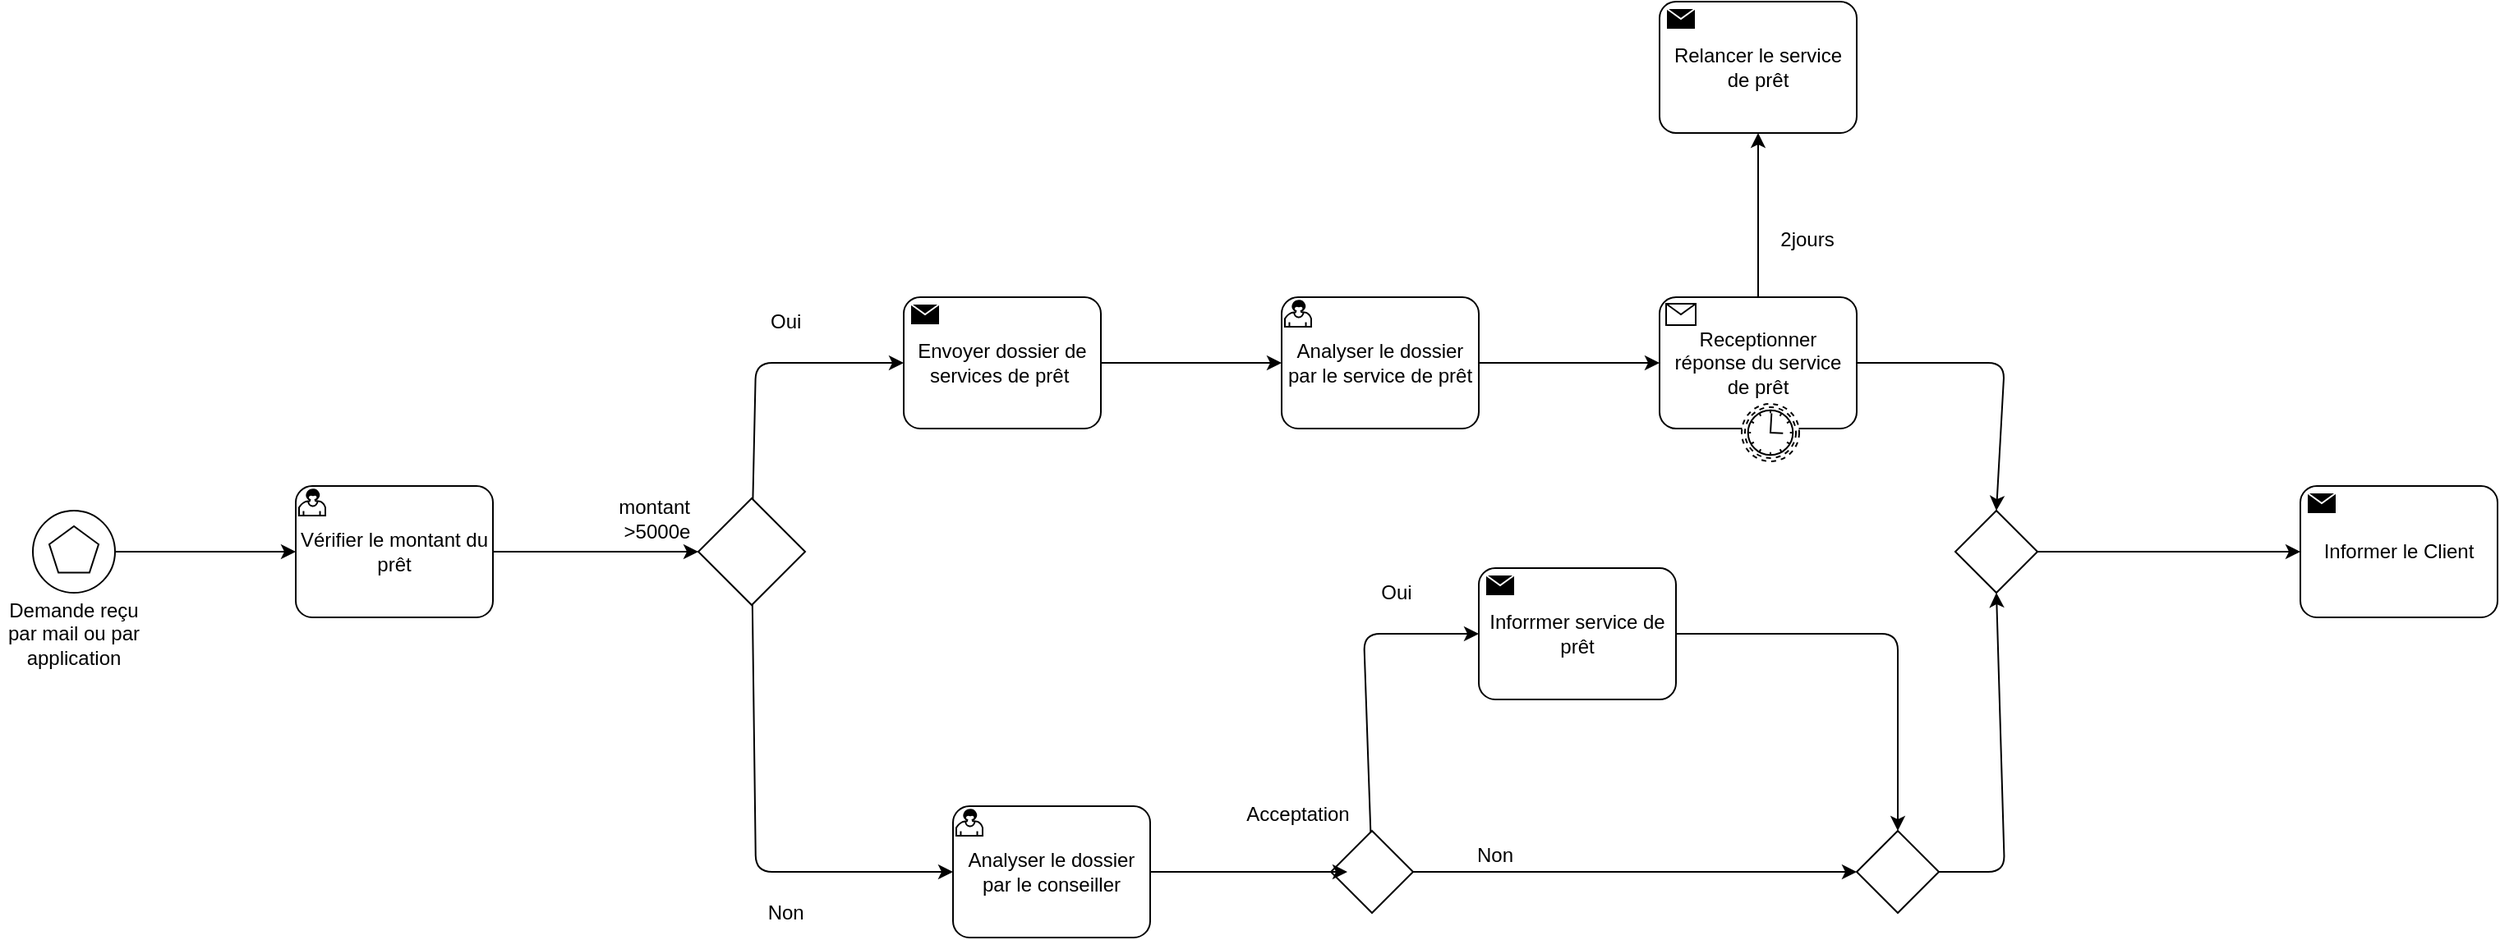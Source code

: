 <mxfile>
    <diagram id="u2-4y8q9Uk4gy3juI_7f" name="Page-1">
        <mxGraphModel dx="1774" dy="1867" grid="1" gridSize="10" guides="1" tooltips="1" connect="1" arrows="1" fold="1" page="1" pageScale="1" pageWidth="850" pageHeight="1100" math="0" shadow="0">
            <root>
                <mxCell id="0"/>
                <mxCell id="1" parent="0"/>
                <mxCell id="41" style="edgeStyle=none;html=1;" edge="1" parent="1" source="3" target="40">
                    <mxGeometry relative="1" as="geometry"/>
                </mxCell>
                <mxCell id="3" value="" style="points=[[0.145,0.145,0],[0.5,0,0],[0.855,0.145,0],[1,0.5,0],[0.855,0.855,0],[0.5,1,0],[0.145,0.855,0],[0,0.5,0]];shape=mxgraph.bpmn.event;html=1;verticalLabelPosition=bottom;labelBackgroundColor=#ffffff;verticalAlign=top;align=center;perimeter=ellipsePerimeter;outlineConnect=0;aspect=fixed;outline=standard;symbol=multiple;" vertex="1" parent="1">
                    <mxGeometry x="20" y="250" width="50" height="50" as="geometry"/>
                </mxCell>
                <mxCell id="6" value="Demande reçu par mail ou par application" style="text;html=1;strokeColor=none;fillColor=none;align=center;verticalAlign=middle;whiteSpace=wrap;rounded=0;" vertex="1" parent="1">
                    <mxGeometry y="310" width="90" height="30" as="geometry"/>
                </mxCell>
                <mxCell id="7" value="" style="edgeStyle=none;html=1;" edge="1" parent="1" source="9" target="16">
                    <mxGeometry relative="1" as="geometry">
                        <Array as="points">
                            <mxPoint x="460" y="160"/>
                        </Array>
                        <mxPoint x="520" y="160" as="targetPoint"/>
                    </mxGeometry>
                </mxCell>
                <mxCell id="49" style="edgeStyle=none;html=1;entryX=0;entryY=0.5;entryDx=0;entryDy=0;entryPerimeter=0;" edge="1" parent="1" source="9" target="46">
                    <mxGeometry relative="1" as="geometry">
                        <mxPoint x="457.5" y="621.882" as="targetPoint"/>
                        <Array as="points">
                            <mxPoint x="460" y="470"/>
                        </Array>
                    </mxGeometry>
                </mxCell>
                <mxCell id="9" value="" style="rhombus;whiteSpace=wrap;html=1;" vertex="1" parent="1">
                    <mxGeometry x="425" y="242.5" width="65" height="65" as="geometry"/>
                </mxCell>
                <mxCell id="10" value="montant&amp;nbsp;&lt;br&gt;&amp;gt;5000e" style="text;html=1;strokeColor=none;fillColor=none;align=center;verticalAlign=middle;whiteSpace=wrap;rounded=0;" vertex="1" parent="1">
                    <mxGeometry x="370" y="240" width="60" height="30" as="geometry"/>
                </mxCell>
                <mxCell id="12" value="Oui&amp;nbsp;" style="text;html=1;strokeColor=none;fillColor=none;align=center;verticalAlign=middle;whiteSpace=wrap;rounded=0;" vertex="1" parent="1">
                    <mxGeometry x="450" y="120" width="60" height="30" as="geometry"/>
                </mxCell>
                <mxCell id="14" value="Non&amp;nbsp;" style="text;html=1;strokeColor=none;fillColor=none;align=center;verticalAlign=middle;whiteSpace=wrap;rounded=0;" vertex="1" parent="1">
                    <mxGeometry x="450" y="480" width="60" height="30" as="geometry"/>
                </mxCell>
                <mxCell id="45" style="edgeStyle=none;html=1;" edge="1" parent="1" source="16" target="43">
                    <mxGeometry relative="1" as="geometry"/>
                </mxCell>
                <mxCell id="16" value="Envoyer dossier de services de prêt&amp;nbsp;" style="points=[[0.25,0,0],[0.5,0,0],[0.75,0,0],[1,0.25,0],[1,0.5,0],[1,0.75,0],[0.75,1,0],[0.5,1,0],[0.25,1,0],[0,0.75,0],[0,0.5,0],[0,0.25,0]];shape=mxgraph.bpmn.task;whiteSpace=wrap;rectStyle=rounded;size=10;html=1;taskMarker=send;" vertex="1" parent="1">
                    <mxGeometry x="550" y="120" width="120" height="80" as="geometry"/>
                </mxCell>
                <mxCell id="22" style="edgeStyle=none;html=1;entryX=0.5;entryY=0;entryDx=0;entryDy=0;entryPerimeter=0;" edge="1" parent="1" source="19" target="21">
                    <mxGeometry relative="1" as="geometry">
                        <mxPoint x="1280" y="160" as="targetPoint"/>
                        <Array as="points">
                            <mxPoint x="1220" y="160"/>
                        </Array>
                    </mxGeometry>
                </mxCell>
                <mxCell id="51" style="edgeStyle=none;html=1;entryX=0.5;entryY=1;entryDx=0;entryDy=0;entryPerimeter=0;" edge="1" parent="1" source="19" target="50">
                    <mxGeometry relative="1" as="geometry"/>
                </mxCell>
                <mxCell id="19" value="Receptionner réponse du service de prêt" style="points=[[0.25,0,0],[0.5,0,0],[0.75,0,0],[1,0.25,0],[1,0.5,0],[1,0.75,0],[0.75,1,0],[0.5,1,0],[0.25,1,0],[0,0.75,0],[0,0.5,0],[0,0.25,0]];shape=mxgraph.bpmn.task;whiteSpace=wrap;rectStyle=rounded;size=10;html=1;taskMarker=receive;" vertex="1" parent="1">
                    <mxGeometry x="1010" y="120" width="120" height="80" as="geometry"/>
                </mxCell>
                <mxCell id="24" style="edgeStyle=none;html=1;" edge="1" parent="1" source="21" target="23">
                    <mxGeometry relative="1" as="geometry"/>
                </mxCell>
                <mxCell id="21" value="" style="points=[[0.25,0.25,0],[0.5,0,0],[0.75,0.25,0],[1,0.5,0],[0.75,0.75,0],[0.5,1,0],[0.25,0.75,0],[0,0.5,0]];shape=mxgraph.bpmn.gateway2;html=1;verticalLabelPosition=bottom;labelBackgroundColor=#ffffff;verticalAlign=top;align=center;perimeter=rhombusPerimeter;outlineConnect=0;outline=none;symbol=none;" vertex="1" parent="1">
                    <mxGeometry x="1190" y="250" width="50" height="50" as="geometry"/>
                </mxCell>
                <mxCell id="23" value="Informer le Client" style="points=[[0.25,0,0],[0.5,0,0],[0.75,0,0],[1,0.25,0],[1,0.5,0],[1,0.75,0],[0.75,1,0],[0.5,1,0],[0.25,1,0],[0,0.75,0],[0,0.5,0],[0,0.25,0]];shape=mxgraph.bpmn.task;whiteSpace=wrap;rectStyle=rounded;size=10;html=1;taskMarker=send;" vertex="1" parent="1">
                    <mxGeometry x="1400" y="235" width="120" height="80" as="geometry"/>
                </mxCell>
                <mxCell id="28" style="edgeStyle=none;html=1;entryX=0;entryY=0.5;entryDx=0;entryDy=0;entryPerimeter=0;" edge="1" parent="1" source="26" target="31">
                    <mxGeometry relative="1" as="geometry">
                        <mxPoint x="950" y="325" as="targetPoint"/>
                        <Array as="points">
                            <mxPoint x="830" y="325"/>
                        </Array>
                    </mxGeometry>
                </mxCell>
                <mxCell id="35" style="edgeStyle=none;html=1;entryX=0;entryY=0.5;entryDx=0;entryDy=0;" edge="1" parent="1" source="26" target="33">
                    <mxGeometry relative="1" as="geometry"/>
                </mxCell>
                <mxCell id="26" value="" style="points=[[0.25,0.25,0],[0.5,0,0],[0.75,0.25,0],[1,0.5,0],[0.75,0.75,0],[0.5,1,0],[0.25,0.75,0],[0,0.5,0]];shape=mxgraph.bpmn.gateway2;html=1;verticalLabelPosition=bottom;labelBackgroundColor=#ffffff;verticalAlign=top;align=center;perimeter=rhombusPerimeter;outlineConnect=0;outline=none;symbol=none;" vertex="1" parent="1">
                    <mxGeometry x="810" y="445" width="50" height="50" as="geometry"/>
                </mxCell>
                <mxCell id="34" value="" style="edgeStyle=none;html=1;" edge="1" parent="1" source="31" target="33">
                    <mxGeometry relative="1" as="geometry">
                        <Array as="points">
                            <mxPoint x="1155" y="325"/>
                        </Array>
                    </mxGeometry>
                </mxCell>
                <mxCell id="31" value="Inforrmer service de prêt" style="points=[[0.25,0,0],[0.5,0,0],[0.75,0,0],[1,0.25,0],[1,0.5,0],[1,0.75,0],[0.75,1,0],[0.5,1,0],[0.25,1,0],[0,0.75,0],[0,0.5,0],[0,0.25,0]];shape=mxgraph.bpmn.task;whiteSpace=wrap;rectStyle=rounded;size=10;html=1;taskMarker=send;" vertex="1" parent="1">
                    <mxGeometry x="900" y="285" width="120" height="80" as="geometry"/>
                </mxCell>
                <mxCell id="39" style="edgeStyle=none;html=1;entryX=0.5;entryY=1;entryDx=0;entryDy=0;entryPerimeter=0;" edge="1" parent="1" source="33" target="21">
                    <mxGeometry relative="1" as="geometry">
                        <Array as="points">
                            <mxPoint x="1220" y="470"/>
                        </Array>
                    </mxGeometry>
                </mxCell>
                <mxCell id="33" value="" style="rhombus;whiteSpace=wrap;html=1;" vertex="1" parent="1">
                    <mxGeometry x="1130" y="445" width="50" height="50" as="geometry"/>
                </mxCell>
                <mxCell id="36" value="Acceptation" style="text;html=1;strokeColor=none;fillColor=none;align=center;verticalAlign=middle;whiteSpace=wrap;rounded=0;" vertex="1" parent="1">
                    <mxGeometry x="760" y="420" width="60" height="30" as="geometry"/>
                </mxCell>
                <mxCell id="37" value="Oui" style="text;html=1;strokeColor=none;fillColor=none;align=center;verticalAlign=middle;whiteSpace=wrap;rounded=0;" vertex="1" parent="1">
                    <mxGeometry x="820" y="285" width="60" height="30" as="geometry"/>
                </mxCell>
                <mxCell id="38" value="Non" style="text;html=1;strokeColor=none;fillColor=none;align=center;verticalAlign=middle;whiteSpace=wrap;rounded=0;" vertex="1" parent="1">
                    <mxGeometry x="880" y="445" width="60" height="30" as="geometry"/>
                </mxCell>
                <mxCell id="42" style="edgeStyle=none;html=1;" edge="1" parent="1" source="40" target="9">
                    <mxGeometry relative="1" as="geometry"/>
                </mxCell>
                <mxCell id="40" value="Vérifier le montant du prêt" style="points=[[0.25,0,0],[0.5,0,0],[0.75,0,0],[1,0.25,0],[1,0.5,0],[1,0.75,0],[0.75,1,0],[0.5,1,0],[0.25,1,0],[0,0.75,0],[0,0.5,0],[0,0.25,0]];shape=mxgraph.bpmn.task;whiteSpace=wrap;rectStyle=rounded;size=10;html=1;taskMarker=user;" vertex="1" parent="1">
                    <mxGeometry x="180" y="235" width="120" height="80" as="geometry"/>
                </mxCell>
                <mxCell id="44" style="edgeStyle=none;html=1;" edge="1" parent="1" source="43" target="19">
                    <mxGeometry relative="1" as="geometry"/>
                </mxCell>
                <mxCell id="43" value="Analyser le dossier par le service de prêt" style="points=[[0.25,0,0],[0.5,0,0],[0.75,0,0],[1,0.25,0],[1,0.5,0],[1,0.75,0],[0.75,1,0],[0.5,1,0],[0.25,1,0],[0,0.75,0],[0,0.5,0],[0,0.25,0]];shape=mxgraph.bpmn.task;whiteSpace=wrap;rectStyle=rounded;size=10;html=1;taskMarker=user;" vertex="1" parent="1">
                    <mxGeometry x="780" y="120" width="120" height="80" as="geometry"/>
                </mxCell>
                <mxCell id="48" style="edgeStyle=none;html=1;" edge="1" parent="1" source="46">
                    <mxGeometry relative="1" as="geometry">
                        <mxPoint x="820" y="470" as="targetPoint"/>
                    </mxGeometry>
                </mxCell>
                <mxCell id="46" value="Analyser le dossier par le conseiller" style="points=[[0.25,0,0],[0.5,0,0],[0.75,0,0],[1,0.25,0],[1,0.5,0],[1,0.75,0],[0.75,1,0],[0.5,1,0],[0.25,1,0],[0,0.75,0],[0,0.5,0],[0,0.25,0]];shape=mxgraph.bpmn.task;whiteSpace=wrap;rectStyle=rounded;size=10;html=1;taskMarker=user;" vertex="1" parent="1">
                    <mxGeometry x="580" y="430" width="120" height="80" as="geometry"/>
                </mxCell>
                <mxCell id="50" value="Relancer le service de prêt" style="points=[[0.25,0,0],[0.5,0,0],[0.75,0,0],[1,0.25,0],[1,0.5,0],[1,0.75,0],[0.75,1,0],[0.5,1,0],[0.25,1,0],[0,0.75,0],[0,0.5,0],[0,0.25,0]];shape=mxgraph.bpmn.task;whiteSpace=wrap;rectStyle=rounded;size=10;html=1;taskMarker=send;" vertex="1" parent="1">
                    <mxGeometry x="1010" y="-60" width="120" height="80" as="geometry"/>
                </mxCell>
                <mxCell id="52" value="" style="points=[[0.145,0.145,0],[0.5,0,0],[0.855,0.145,0],[1,0.5,0],[0.855,0.855,0],[0.5,1,0],[0.145,0.855,0],[0,0.5,0]];shape=mxgraph.bpmn.event;html=1;verticalLabelPosition=bottom;labelBackgroundColor=#ffffff;verticalAlign=top;align=center;perimeter=ellipsePerimeter;outlineConnect=0;aspect=fixed;outline=boundNonint;symbol=timer;" vertex="1" parent="1">
                    <mxGeometry x="1060" y="185" width="35" height="35" as="geometry"/>
                </mxCell>
                <mxCell id="53" value="2jours" style="text;html=1;strokeColor=none;fillColor=none;align=center;verticalAlign=middle;whiteSpace=wrap;rounded=0;" vertex="1" parent="1">
                    <mxGeometry x="1070" y="70" width="60" height="30" as="geometry"/>
                </mxCell>
            </root>
        </mxGraphModel>
    </diagram>
</mxfile>